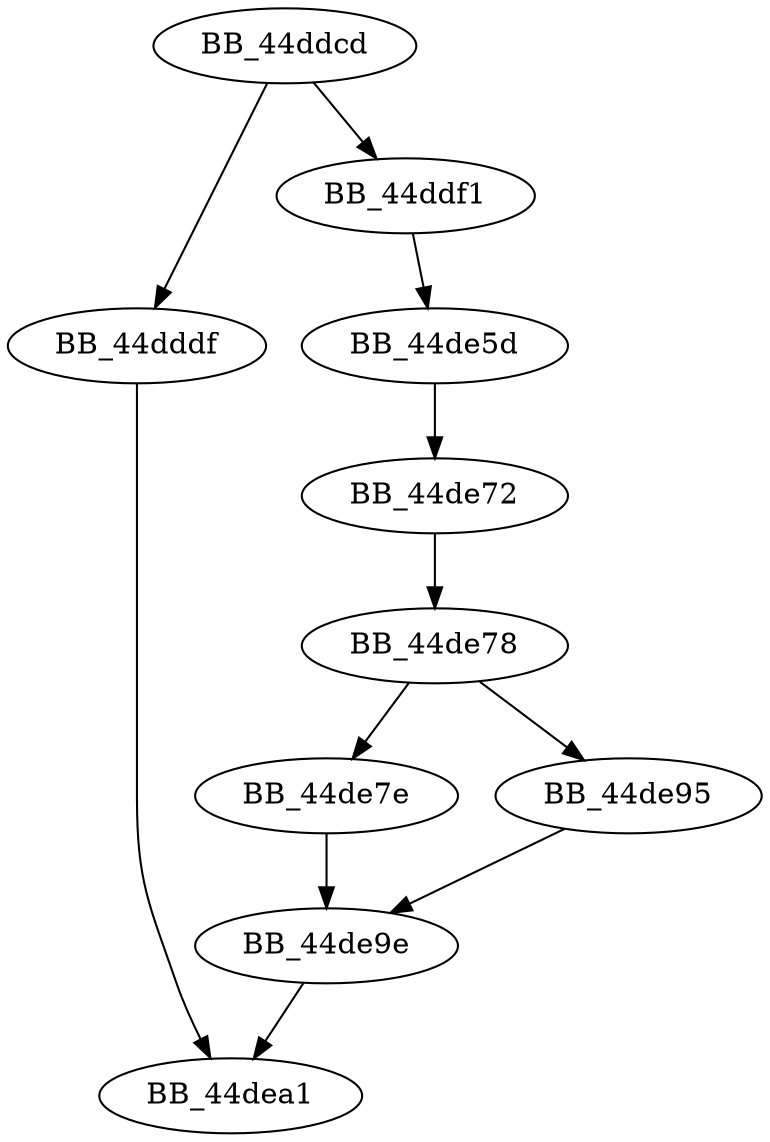 DiGraph sub_44DDCD{
BB_44ddcd->BB_44dddf
BB_44ddcd->BB_44ddf1
BB_44dddf->BB_44dea1
BB_44ddf1->BB_44de5d
BB_44de5d->BB_44de72
BB_44de72->BB_44de78
BB_44de78->BB_44de7e
BB_44de78->BB_44de95
BB_44de7e->BB_44de9e
BB_44de95->BB_44de9e
BB_44de9e->BB_44dea1
}

